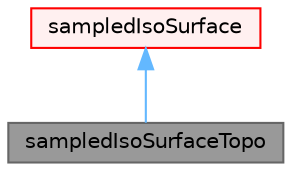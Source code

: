 digraph "sampledIsoSurfaceTopo"
{
 // LATEX_PDF_SIZE
  bgcolor="transparent";
  edge [fontname=Helvetica,fontsize=10,labelfontname=Helvetica,labelfontsize=10];
  node [fontname=Helvetica,fontsize=10,shape=box,height=0.2,width=0.4];
  Node1 [id="Node000001",label="sampledIsoSurfaceTopo",height=0.2,width=0.4,color="gray40", fillcolor="grey60", style="filled", fontcolor="black",tooltip="A sampledSurface defined by a surface of iso value using a topo algorithm. It only recalculates the i..."];
  Node2 -> Node1 [id="edge1_Node000001_Node000002",dir="back",color="steelblue1",style="solid",tooltip=" "];
  Node2 [id="Node000002",label="sampledIsoSurface",height=0.2,width=0.4,color="red", fillcolor="#FFF0F0", style="filled",URL="$classFoam_1_1sampledIsoSurface.html",tooltip="A sampledSurface defined by a surface of iso value. It only recalculates the iso-surface if time chan..."];
}
